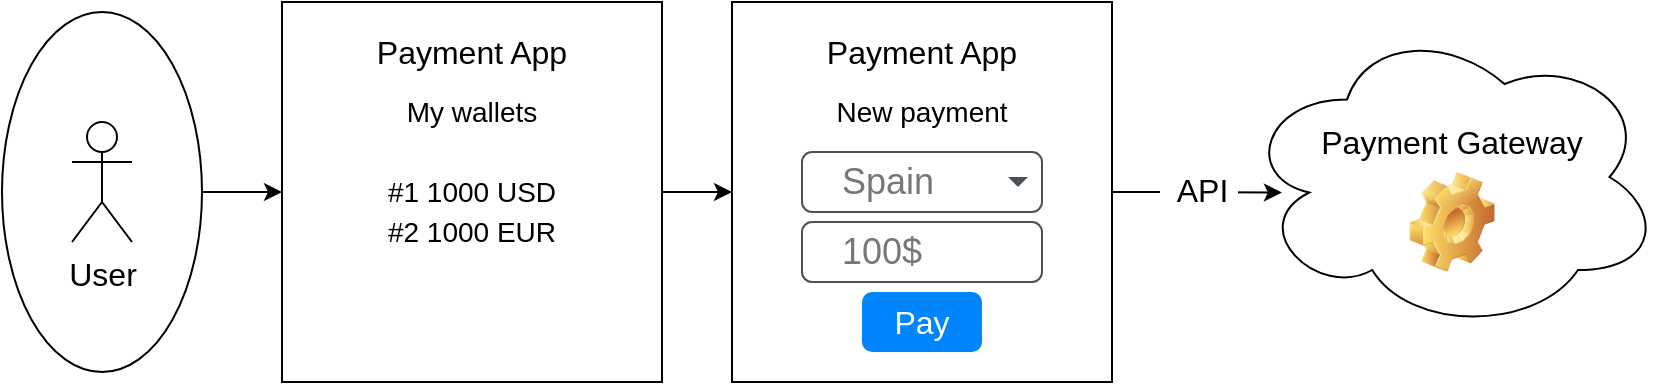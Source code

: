 <mxfile version="20.6.0" type="device"><diagram id="23Z-cryey_v2aQTQrh72" name="Page-1"><mxGraphModel dx="1773" dy="614" grid="1" gridSize="10" guides="1" tooltips="1" connect="1" arrows="1" fold="1" page="1" pageScale="1" pageWidth="827" pageHeight="1169" math="0" shadow="0"><root><mxCell id="0"/><mxCell id="1" parent="0"/><mxCell id="ps-DN7hCejvvSdMngEH3-16" style="edgeStyle=orthogonalEdgeStyle;rounded=0;orthogonalLoop=1;jettySize=auto;html=1;fontSize=16;entryX=0.095;entryY=0.55;entryDx=0;entryDy=0;entryPerimeter=0;" edge="1" parent="1" source="ps-DN7hCejvvSdMngEH3-2" target="ps-DN7hCejvvSdMngEH3-38"><mxGeometry relative="1" as="geometry"><mxPoint x="450" y="235" as="targetPoint"/></mxGeometry></mxCell><mxCell id="ps-DN7hCejvvSdMngEH3-25" value="&amp;nbsp; API&amp;nbsp;" style="edgeLabel;html=1;align=center;verticalAlign=middle;resizable=0;points=[];fontSize=16;" vertex="1" connectable="0" parent="ps-DN7hCejvvSdMngEH3-16"><mxGeometry x="0.013" y="2" relative="1" as="geometry"><mxPoint as="offset"/></mxGeometry></mxCell><mxCell id="ps-DN7hCejvvSdMngEH3-2" value="" style="whiteSpace=wrap;html=1;aspect=fixed;" vertex="1" parent="1"><mxGeometry x="195" y="140" width="190" height="190" as="geometry"/></mxCell><mxCell id="ps-DN7hCejvvSdMngEH3-3" value="Spain" style="html=1;shadow=0;dashed=0;shape=mxgraph.bootstrap.rrect;rSize=5;strokeColor=#505050;strokeWidth=1;fillColor=#ffffff;fontColor=#777777;whiteSpace=wrap;align=left;verticalAlign=middle;fontStyle=0;fontSize=18;spacing=20;" vertex="1" parent="1"><mxGeometry x="230" y="215" width="120" height="30" as="geometry"/></mxCell><mxCell id="ps-DN7hCejvvSdMngEH3-4" value="" style="shape=triangle;direction=south;fillColor=#495057;strokeColor=none;perimeter=none;" vertex="1" parent="ps-DN7hCejvvSdMngEH3-3"><mxGeometry x="1" y="0.5" width="10" height="5" relative="1" as="geometry"><mxPoint x="-17" y="-2.5" as="offset"/></mxGeometry></mxCell><mxCell id="ps-DN7hCejvvSdMngEH3-5" value="100$" style="html=1;shadow=0;dashed=0;shape=mxgraph.bootstrap.rrect;rSize=5;strokeColor=#505050;strokeWidth=1;fillColor=#ffffff;fontColor=#777777;whiteSpace=wrap;align=left;verticalAlign=middle;fontStyle=0;fontSize=18;spacing=20;" vertex="1" parent="1"><mxGeometry x="230" y="250" width="120" height="30" as="geometry"/></mxCell><mxCell id="ps-DN7hCejvvSdMngEH3-7" value="Payment App" style="text;html=1;strokeColor=none;fillColor=none;align=center;verticalAlign=middle;whiteSpace=wrap;rounded=0;fontSize=16;" vertex="1" parent="1"><mxGeometry x="235" y="150" width="110" height="30" as="geometry"/></mxCell><mxCell id="ps-DN7hCejvvSdMngEH3-8" value="Pay" style="html=1;shadow=0;dashed=0;shape=mxgraph.bootstrap.rrect;rSize=5;strokeColor=none;strokeWidth=1;fillColor=#0085FC;fontColor=#FFFFFF;whiteSpace=wrap;align=center;verticalAlign=middle;spacingLeft=0;fontStyle=0;fontSize=16;spacing=5;" vertex="1" parent="1"><mxGeometry x="260" y="285" width="60" height="30" as="geometry"/></mxCell><mxCell id="ps-DN7hCejvvSdMngEH3-36" style="edgeStyle=orthogonalEdgeStyle;rounded=0;orthogonalLoop=1;jettySize=auto;html=1;exitX=1;exitY=0.5;exitDx=0;exitDy=0;entryX=0;entryY=0.5;entryDx=0;entryDy=0;fontSize=14;" edge="1" parent="1" source="ps-DN7hCejvvSdMngEH3-19" target="ps-DN7hCejvvSdMngEH3-2"><mxGeometry relative="1" as="geometry"/></mxCell><mxCell id="ps-DN7hCejvvSdMngEH3-19" value="" style="whiteSpace=wrap;html=1;aspect=fixed;" vertex="1" parent="1"><mxGeometry x="-30" y="140" width="190" height="190" as="geometry"/></mxCell><mxCell id="ps-DN7hCejvvSdMngEH3-23" value="Payment App" style="text;html=1;strokeColor=none;fillColor=none;align=center;verticalAlign=middle;whiteSpace=wrap;rounded=0;fontSize=16;" vertex="1" parent="1"><mxGeometry x="10" y="150" width="110" height="30" as="geometry"/></mxCell><mxCell id="ps-DN7hCejvvSdMngEH3-35" style="edgeStyle=orthogonalEdgeStyle;rounded=0;orthogonalLoop=1;jettySize=auto;html=1;exitX=1;exitY=0.5;exitDx=0;exitDy=0;entryX=0;entryY=0.5;entryDx=0;entryDy=0;fontSize=14;" edge="1" parent="1" source="ps-DN7hCejvvSdMngEH3-28" target="ps-DN7hCejvvSdMngEH3-19"><mxGeometry relative="1" as="geometry"/></mxCell><mxCell id="ps-DN7hCejvvSdMngEH3-28" value="" style="ellipse;whiteSpace=wrap;html=1;fontSize=16;" vertex="1" parent="1"><mxGeometry x="-170" y="145" width="100" height="180" as="geometry"/></mxCell><mxCell id="ps-DN7hCejvvSdMngEH3-1" value="User" style="shape=umlActor;verticalLabelPosition=bottom;verticalAlign=top;html=1;outlineConnect=0;fontSize=16;" vertex="1" parent="1"><mxGeometry x="-135" y="200" width="30" height="60" as="geometry"/></mxCell><mxCell id="ps-DN7hCejvvSdMngEH3-31" value="New payment" style="text;html=1;strokeColor=none;fillColor=none;align=center;verticalAlign=middle;whiteSpace=wrap;rounded=0;fontSize=14;" vertex="1" parent="1"><mxGeometry x="235" y="180" width="110" height="30" as="geometry"/></mxCell><mxCell id="ps-DN7hCejvvSdMngEH3-32" value="My wallets" style="text;html=1;strokeColor=none;fillColor=none;align=center;verticalAlign=middle;whiteSpace=wrap;rounded=0;fontSize=14;" vertex="1" parent="1"><mxGeometry x="10" y="180" width="110" height="30" as="geometry"/></mxCell><mxCell id="ps-DN7hCejvvSdMngEH3-33" value="#1 1000 USD" style="text;html=1;strokeColor=none;fillColor=none;align=center;verticalAlign=middle;whiteSpace=wrap;rounded=0;fontSize=14;" vertex="1" parent="1"><mxGeometry x="10" y="220" width="110" height="30" as="geometry"/></mxCell><mxCell id="ps-DN7hCejvvSdMngEH3-34" value="#2 1000 EUR" style="text;html=1;strokeColor=none;fillColor=none;align=center;verticalAlign=middle;whiteSpace=wrap;rounded=0;fontSize=14;" vertex="1" parent="1"><mxGeometry x="10" y="240" width="110" height="30" as="geometry"/></mxCell><mxCell id="ps-DN7hCejvvSdMngEH3-39" value="" style="group" vertex="1" connectable="0" parent="1"><mxGeometry x="450" y="150" width="210" height="155" as="geometry"/></mxCell><mxCell id="ps-DN7hCejvvSdMngEH3-38" value="" style="ellipse;shape=cloud;whiteSpace=wrap;html=1;fontSize=14;" vertex="1" parent="ps-DN7hCejvvSdMngEH3-39"><mxGeometry width="210" height="155" as="geometry"/></mxCell><mxCell id="ps-DN7hCejvvSdMngEH3-15" value="Payment Gateway" style="text;html=1;strokeColor=none;fillColor=none;align=center;verticalAlign=middle;whiteSpace=wrap;rounded=0;fontSize=16;" vertex="1" parent="ps-DN7hCejvvSdMngEH3-39"><mxGeometry x="35" y="45" width="140" height="30" as="geometry"/></mxCell><mxCell id="ps-DN7hCejvvSdMngEH3-37" value="" style="shape=image;html=1;verticalLabelPosition=bottom;verticalAlign=top;imageAspect=1;aspect=fixed;image=img/clipart/Gear_128x128.png;fontSize=14;" vertex="1" parent="ps-DN7hCejvvSdMngEH3-39"><mxGeometry x="83.69" y="75" width="42.62" height="50" as="geometry"/></mxCell></root></mxGraphModel></diagram></mxfile>